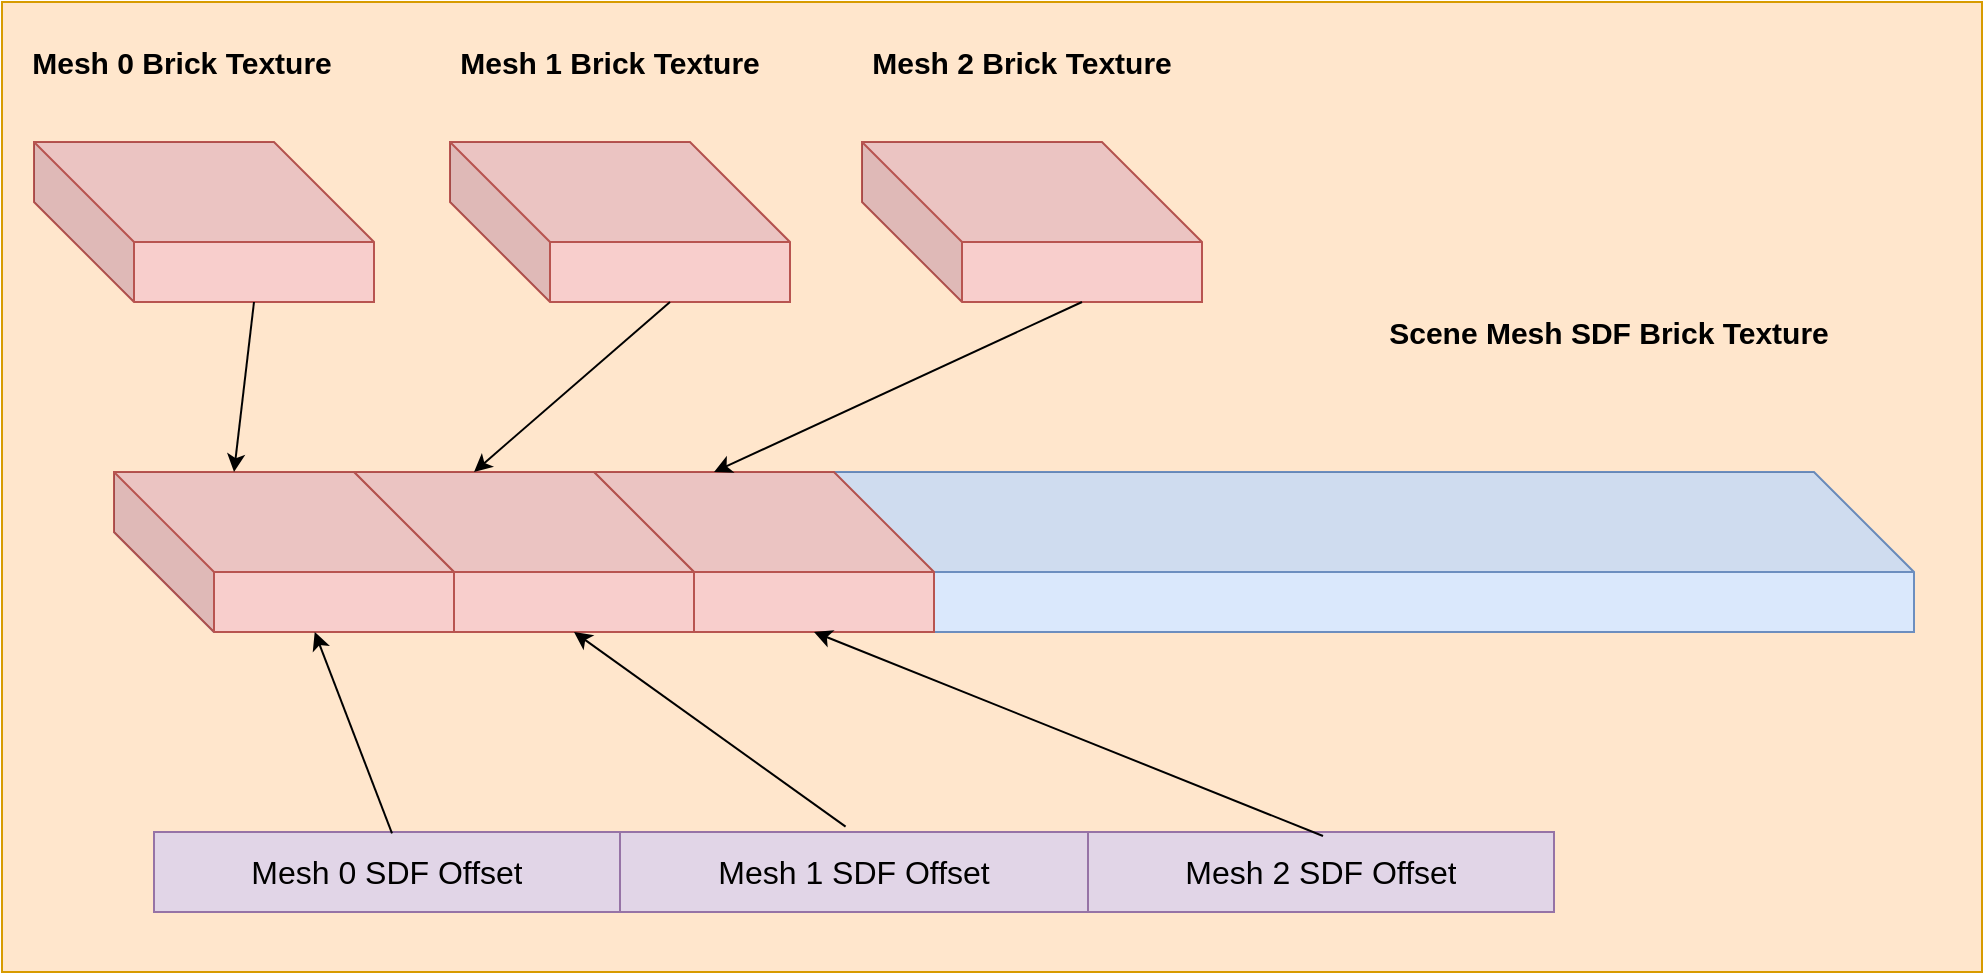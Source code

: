 <mxfile version="24.2.5" type="device">
  <diagram name="第 1 页" id="72MzJ4wcSPgo9DfwZW-i">
    <mxGraphModel dx="2074" dy="1205" grid="1" gridSize="10" guides="1" tooltips="1" connect="1" arrows="1" fold="1" page="1" pageScale="1" pageWidth="827" pageHeight="1169" math="0" shadow="0">
      <root>
        <mxCell id="0" />
        <mxCell id="1" parent="0" />
        <mxCell id="5V8zYbpRoA19lDVVS-nN-34" value="" style="rounded=0;whiteSpace=wrap;html=1;fillColor=#ffe6cc;strokeColor=#d79b00;" vertex="1" parent="1">
          <mxGeometry x="114" y="395" width="990" height="485" as="geometry" />
        </mxCell>
        <mxCell id="5V8zYbpRoA19lDVVS-nN-5" value="" style="shape=cube;whiteSpace=wrap;html=1;boundedLbl=1;backgroundOutline=1;darkOpacity=0.05;darkOpacity2=0.1;size=50;fillColor=#dae8fc;strokeColor=#6c8ebf;" vertex="1" parent="1">
          <mxGeometry x="170" y="630" width="900" height="80" as="geometry" />
        </mxCell>
        <mxCell id="5V8zYbpRoA19lDVVS-nN-3" value="" style="shape=cube;whiteSpace=wrap;html=1;boundedLbl=1;backgroundOutline=1;darkOpacity=0.05;darkOpacity2=0.1;size=50;fillColor=#f8cecc;strokeColor=#b85450;" vertex="1" parent="1">
          <mxGeometry x="410" y="630" width="170" height="80" as="geometry" />
        </mxCell>
        <mxCell id="5V8zYbpRoA19lDVVS-nN-1" value="" style="shape=cube;whiteSpace=wrap;html=1;boundedLbl=1;backgroundOutline=1;darkOpacity=0.05;darkOpacity2=0.1;size=50;fillColor=#f8cecc;strokeColor=#b85450;" vertex="1" parent="1">
          <mxGeometry x="130" y="465" width="170" height="80" as="geometry" />
        </mxCell>
        <mxCell id="5V8zYbpRoA19lDVVS-nN-2" value="" style="shape=cube;whiteSpace=wrap;html=1;boundedLbl=1;backgroundOutline=1;darkOpacity=0.05;darkOpacity2=0.1;size=50;fillColor=#f8cecc;strokeColor=#b85450;" vertex="1" parent="1">
          <mxGeometry x="290" y="630" width="170" height="80" as="geometry" />
        </mxCell>
        <mxCell id="5V8zYbpRoA19lDVVS-nN-4" value="" style="shape=cube;whiteSpace=wrap;html=1;boundedLbl=1;backgroundOutline=1;darkOpacity=0.05;darkOpacity2=0.1;size=50;fillColor=#f8cecc;strokeColor=#b85450;" vertex="1" parent="1">
          <mxGeometry x="170" y="630" width="170" height="80" as="geometry" />
        </mxCell>
        <mxCell id="5V8zYbpRoA19lDVVS-nN-7" value="" style="shape=cube;whiteSpace=wrap;html=1;boundedLbl=1;backgroundOutline=1;darkOpacity=0.05;darkOpacity2=0.1;size=50;fillColor=#f8cecc;strokeColor=#b85450;" vertex="1" parent="1">
          <mxGeometry x="338" y="465" width="170" height="80" as="geometry" />
        </mxCell>
        <mxCell id="5V8zYbpRoA19lDVVS-nN-8" value="" style="shape=cube;whiteSpace=wrap;html=1;boundedLbl=1;backgroundOutline=1;darkOpacity=0.05;darkOpacity2=0.1;size=50;fillColor=#f8cecc;strokeColor=#b85450;" vertex="1" parent="1">
          <mxGeometry x="544" y="465" width="170" height="80" as="geometry" />
        </mxCell>
        <mxCell id="5V8zYbpRoA19lDVVS-nN-9" value="Mesh 0 Brick Texture" style="text;html=1;align=center;verticalAlign=middle;whiteSpace=wrap;rounded=0;fontSize=15;fontStyle=1" vertex="1" parent="1">
          <mxGeometry x="114" y="410" width="180" height="30" as="geometry" />
        </mxCell>
        <mxCell id="5V8zYbpRoA19lDVVS-nN-10" value="Mesh 1 Brick Texture" style="text;html=1;align=center;verticalAlign=middle;whiteSpace=wrap;rounded=0;fontSize=15;fontStyle=1" vertex="1" parent="1">
          <mxGeometry x="328" y="410" width="180" height="30" as="geometry" />
        </mxCell>
        <mxCell id="5V8zYbpRoA19lDVVS-nN-11" value="Mesh 2 Brick Texture" style="text;html=1;align=center;verticalAlign=middle;whiteSpace=wrap;rounded=0;fontSize=15;fontStyle=1" vertex="1" parent="1">
          <mxGeometry x="534" y="410" width="180" height="30" as="geometry" />
        </mxCell>
        <mxCell id="5V8zYbpRoA19lDVVS-nN-30" value="" style="endArrow=classic;html=1;rounded=0;exitX=0;exitY=0;exitDx=110;exitDy=80;exitPerimeter=0;entryX=0;entryY=0;entryDx=60;entryDy=0;entryPerimeter=0;" edge="1" parent="1" source="5V8zYbpRoA19lDVVS-nN-1" target="5V8zYbpRoA19lDVVS-nN-4">
          <mxGeometry width="50" height="50" relative="1" as="geometry">
            <mxPoint x="390" y="640" as="sourcePoint" />
            <mxPoint x="440" y="590" as="targetPoint" />
          </mxGeometry>
        </mxCell>
        <mxCell id="5V8zYbpRoA19lDVVS-nN-31" value="" style="endArrow=classic;html=1;rounded=0;exitX=0;exitY=0;exitDx=110;exitDy=80;exitPerimeter=0;entryX=0;entryY=0;entryDx=60;entryDy=0;entryPerimeter=0;" edge="1" parent="1" source="5V8zYbpRoA19lDVVS-nN-7" target="5V8zYbpRoA19lDVVS-nN-2">
          <mxGeometry width="50" height="50" relative="1" as="geometry">
            <mxPoint x="239" y="555" as="sourcePoint" />
            <mxPoint x="240" y="640" as="targetPoint" />
          </mxGeometry>
        </mxCell>
        <mxCell id="5V8zYbpRoA19lDVVS-nN-32" value="" style="endArrow=classic;html=1;rounded=0;exitX=0;exitY=0;exitDx=110;exitDy=80;exitPerimeter=0;entryX=0;entryY=0;entryDx=60;entryDy=0;entryPerimeter=0;" edge="1" parent="1" source="5V8zYbpRoA19lDVVS-nN-8" target="5V8zYbpRoA19lDVVS-nN-3">
          <mxGeometry width="50" height="50" relative="1" as="geometry">
            <mxPoint x="464" y="555" as="sourcePoint" />
            <mxPoint x="360" y="640" as="targetPoint" />
          </mxGeometry>
        </mxCell>
        <mxCell id="5V8zYbpRoA19lDVVS-nN-33" value="Scene Mesh SDF Brick Texture" style="text;html=1;align=center;verticalAlign=middle;whiteSpace=wrap;rounded=0;fontSize=15;fontStyle=1" vertex="1" parent="1">
          <mxGeometry x="765" y="545" width="305" height="30" as="geometry" />
        </mxCell>
        <mxCell id="5V8zYbpRoA19lDVVS-nN-35" value="" style="shape=table;startSize=0;container=1;collapsible=0;childLayout=tableLayout;fontSize=16;fillColor=#e1d5e7;strokeColor=#9673a6;" vertex="1" parent="1">
          <mxGeometry x="190" y="810" width="700" height="40" as="geometry" />
        </mxCell>
        <mxCell id="5V8zYbpRoA19lDVVS-nN-36" value="" style="shape=tableRow;horizontal=0;startSize=0;swimlaneHead=0;swimlaneBody=0;strokeColor=inherit;top=0;left=0;bottom=0;right=0;collapsible=0;dropTarget=0;fillColor=none;points=[[0,0.5],[1,0.5]];portConstraint=eastwest;fontSize=16;" vertex="1" parent="5V8zYbpRoA19lDVVS-nN-35">
          <mxGeometry width="700" height="40" as="geometry" />
        </mxCell>
        <mxCell id="5V8zYbpRoA19lDVVS-nN-37" value="Mesh 0 SDF Offset" style="shape=partialRectangle;html=1;whiteSpace=wrap;connectable=0;strokeColor=inherit;overflow=hidden;fillColor=none;top=0;left=0;bottom=0;right=0;pointerEvents=1;fontSize=16;" vertex="1" parent="5V8zYbpRoA19lDVVS-nN-36">
          <mxGeometry width="233" height="40" as="geometry">
            <mxRectangle width="233" height="40" as="alternateBounds" />
          </mxGeometry>
        </mxCell>
        <mxCell id="5V8zYbpRoA19lDVVS-nN-38" value="Mesh 1 SDF Offset" style="shape=partialRectangle;html=1;whiteSpace=wrap;connectable=0;strokeColor=inherit;overflow=hidden;fillColor=none;top=0;left=0;bottom=0;right=0;pointerEvents=1;fontSize=16;" vertex="1" parent="5V8zYbpRoA19lDVVS-nN-36">
          <mxGeometry x="233" width="234" height="40" as="geometry">
            <mxRectangle width="234" height="40" as="alternateBounds" />
          </mxGeometry>
        </mxCell>
        <mxCell id="5V8zYbpRoA19lDVVS-nN-39" value="Mesh 2 SDF Offset" style="shape=partialRectangle;html=1;whiteSpace=wrap;connectable=0;strokeColor=inherit;overflow=hidden;fillColor=none;top=0;left=0;bottom=0;right=0;pointerEvents=1;fontSize=16;" vertex="1" parent="5V8zYbpRoA19lDVVS-nN-36">
          <mxGeometry x="467" width="233" height="40" as="geometry">
            <mxRectangle width="233" height="40" as="alternateBounds" />
          </mxGeometry>
        </mxCell>
        <mxCell id="5V8zYbpRoA19lDVVS-nN-48" value="" style="endArrow=classic;html=1;rounded=0;exitX=0.17;exitY=0.017;exitDx=0;exitDy=0;exitPerimeter=0;" edge="1" parent="1" source="5V8zYbpRoA19lDVVS-nN-36" target="5V8zYbpRoA19lDVVS-nN-4">
          <mxGeometry width="50" height="50" relative="1" as="geometry">
            <mxPoint x="390" y="640" as="sourcePoint" />
            <mxPoint x="440" y="590" as="targetPoint" />
          </mxGeometry>
        </mxCell>
        <mxCell id="5V8zYbpRoA19lDVVS-nN-49" value="" style="endArrow=classic;html=1;rounded=0;exitX=0.494;exitY=-0.067;exitDx=0;exitDy=0;exitPerimeter=0;entryX=0;entryY=0;entryDx=110;entryDy=80;entryPerimeter=0;" edge="1" parent="1" source="5V8zYbpRoA19lDVVS-nN-36" target="5V8zYbpRoA19lDVVS-nN-2">
          <mxGeometry width="50" height="50" relative="1" as="geometry">
            <mxPoint x="319" y="821" as="sourcePoint" />
            <mxPoint x="280" y="720" as="targetPoint" />
          </mxGeometry>
        </mxCell>
        <mxCell id="5V8zYbpRoA19lDVVS-nN-50" value="" style="endArrow=classic;html=1;rounded=0;exitX=0.835;exitY=0.05;exitDx=0;exitDy=0;exitPerimeter=0;entryX=0;entryY=0;entryDx=110;entryDy=80;entryPerimeter=0;" edge="1" parent="1" source="5V8zYbpRoA19lDVVS-nN-36" target="5V8zYbpRoA19lDVVS-nN-3">
          <mxGeometry width="50" height="50" relative="1" as="geometry">
            <mxPoint x="546" y="817" as="sourcePoint" />
            <mxPoint x="410" y="720" as="targetPoint" />
          </mxGeometry>
        </mxCell>
      </root>
    </mxGraphModel>
  </diagram>
</mxfile>
